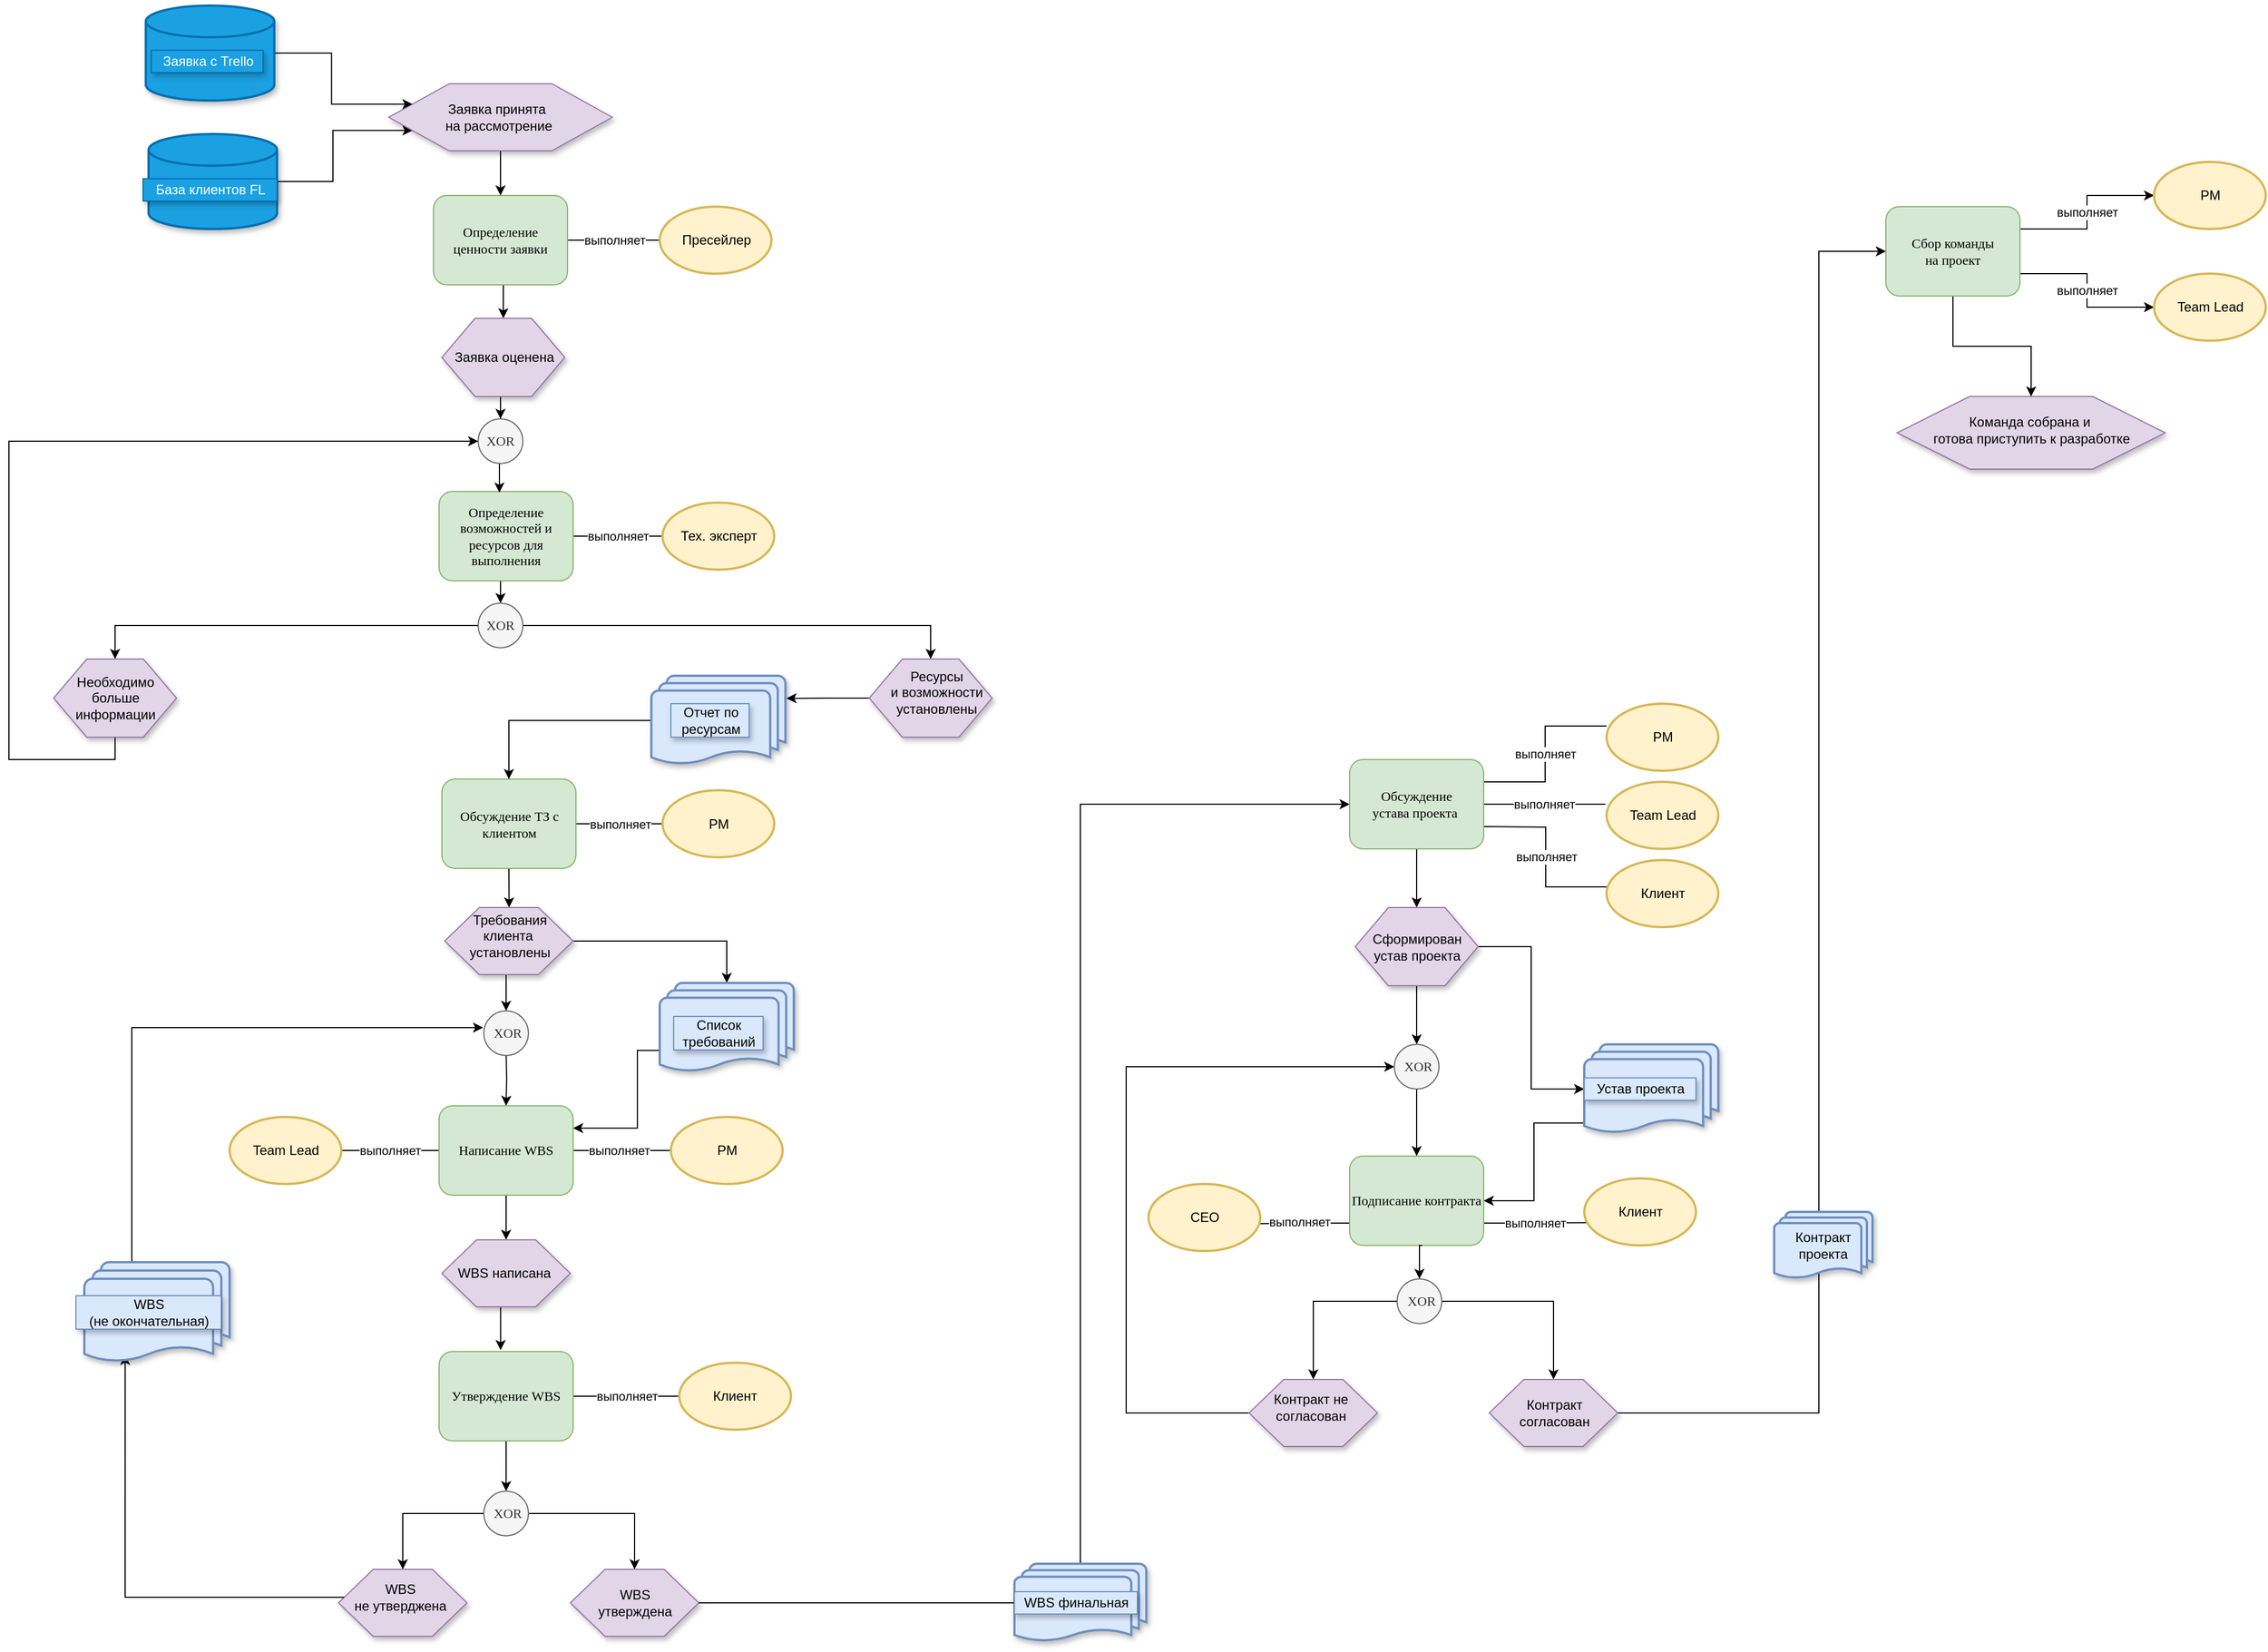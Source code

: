 <mxfile version="15.5.8" type="github">
  <diagram name="Page-1" id="8ce9d11a-91a2-4d17-14d8-a56ed91bf033">
    <mxGraphModel dx="2792" dy="1228" grid="1" gridSize="10" guides="1" tooltips="1" connect="1" arrows="1" fold="1" page="1" pageScale="1" pageWidth="900" pageHeight="1600" background="none" math="0" shadow="0">
      <root>
        <mxCell id="0" />
        <mxCell id="1" parent="0" />
        <mxCell id="XL9_cZ4qsGIXgxrW0bPy-179" style="edgeStyle=orthogonalEdgeStyle;rounded=0;orthogonalLoop=1;jettySize=auto;html=1;entryX=0;entryY=0.75;entryDx=0;entryDy=0;endArrow=classic;endFill=1;" parent="1" source="XL9_cZ4qsGIXgxrW0bPy-8" target="XL9_cZ4qsGIXgxrW0bPy-146" edge="1">
          <mxGeometry relative="1" as="geometry" />
        </mxCell>
        <mxCell id="XL9_cZ4qsGIXgxrW0bPy-8" value="" style="strokeWidth=2;html=1;shape=mxgraph.flowchart.database;whiteSpace=wrap;shadow=1;fillColor=#1ba1e2;fontColor=#ffffff;strokeColor=#006EAF;" parent="1" vertex="1">
          <mxGeometry x="35" y="185" width="115" height="85" as="geometry" />
        </mxCell>
        <mxCell id="XL9_cZ4qsGIXgxrW0bPy-9" value="База клиентов FL" style="text;html=1;resizable=0;autosize=1;align=center;verticalAlign=middle;points=[];fillColor=#1ba1e2;strokeColor=#006EAF;rounded=0;shadow=1;fontColor=#ffffff;" parent="1" vertex="1">
          <mxGeometry x="30" y="225" width="120" height="20" as="geometry" />
        </mxCell>
        <mxCell id="XL9_cZ4qsGIXgxrW0bPy-175" style="edgeStyle=orthogonalEdgeStyle;rounded=0;orthogonalLoop=1;jettySize=auto;html=1;exitX=0.5;exitY=1;exitDx=0;exitDy=0;entryX=0;entryY=0.5;entryDx=0;entryDy=0;endArrow=classic;endFill=1;" parent="1" source="XL9_cZ4qsGIXgxrW0bPy-18" target="XL9_cZ4qsGIXgxrW0bPy-144" edge="1">
          <mxGeometry relative="1" as="geometry">
            <Array as="points">
              <mxPoint x="5" y="745" />
              <mxPoint x="-90" y="745" />
              <mxPoint x="-90" y="460" />
            </Array>
          </mxGeometry>
        </mxCell>
        <mxCell id="XL9_cZ4qsGIXgxrW0bPy-18" value="" style="verticalLabelPosition=bottom;verticalAlign=top;html=1;shape=hexagon;perimeter=hexagonPerimeter2;arcSize=6;size=0.27;shadow=1;fillColor=#e1d5e7;strokeColor=#9673a6;" parent="1" vertex="1">
          <mxGeometry x="-50" y="655" width="110" height="70" as="geometry" />
        </mxCell>
        <mxCell id="XL9_cZ4qsGIXgxrW0bPy-20" value="Необходимо&lt;br&gt;больше&lt;br&gt;информации" style="text;html=1;resizable=0;autosize=1;align=center;verticalAlign=middle;points=[];fillColor=none;strokeColor=none;rounded=0;shadow=1;" parent="1" vertex="1">
          <mxGeometry x="-40" y="665" width="90" height="50" as="geometry" />
        </mxCell>
        <mxCell id="XL9_cZ4qsGIXgxrW0bPy-118" style="edgeStyle=orthogonalEdgeStyle;rounded=0;orthogonalLoop=1;jettySize=auto;html=1;exitX=1;exitY=0.5;exitDx=0;exitDy=0;entryX=0;entryY=0.5;entryDx=0;entryDy=0;entryPerimeter=0;endArrow=none;endFill=0;" parent="1" source="XL9_cZ4qsGIXgxrW0bPy-21" target="XL9_cZ4qsGIXgxrW0bPy-116" edge="1">
          <mxGeometry relative="1" as="geometry" />
        </mxCell>
        <mxCell id="XL9_cZ4qsGIXgxrW0bPy-119" value="выполняет" style="edgeLabel;html=1;align=center;verticalAlign=middle;resizable=0;points=[];" parent="XL9_cZ4qsGIXgxrW0bPy-118" vertex="1" connectable="0">
          <mxGeometry x="-0.275" y="-1" relative="1" as="geometry">
            <mxPoint x="11" y="-1" as="offset" />
          </mxGeometry>
        </mxCell>
        <mxCell id="XL9_cZ4qsGIXgxrW0bPy-170" style="edgeStyle=orthogonalEdgeStyle;rounded=0;orthogonalLoop=1;jettySize=auto;html=1;exitX=0.5;exitY=1;exitDx=0;exitDy=0;entryX=0.5;entryY=0;entryDx=0;entryDy=0;endArrow=classic;endFill=1;" parent="1" source="XL9_cZ4qsGIXgxrW0bPy-21" target="XL9_cZ4qsGIXgxrW0bPy-169" edge="1">
          <mxGeometry relative="1" as="geometry" />
        </mxCell>
        <mxCell id="XL9_cZ4qsGIXgxrW0bPy-21" value="Определение&lt;br&gt;возможностей и ресурсов для выполнения" style="rounded=1;whiteSpace=wrap;html=1;shadow=0;labelBackgroundColor=none;strokeWidth=1;fontFamily=Verdana;fontSize=12;align=center;fillColor=#d5e8d4;strokeColor=#82b366;" parent="1" vertex="1">
          <mxGeometry x="295" y="505" width="120" height="80" as="geometry" />
        </mxCell>
        <mxCell id="XL9_cZ4qsGIXgxrW0bPy-182" style="edgeStyle=orthogonalEdgeStyle;rounded=0;orthogonalLoop=1;jettySize=auto;html=1;exitX=0;exitY=0.5;exitDx=0;exitDy=0;entryX=1.008;entryY=0.253;entryDx=0;entryDy=0;entryPerimeter=0;endArrow=classic;endFill=1;" parent="1" source="XL9_cZ4qsGIXgxrW0bPy-32" target="XL9_cZ4qsGIXgxrW0bPy-176" edge="1">
          <mxGeometry relative="1" as="geometry" />
        </mxCell>
        <mxCell id="XL9_cZ4qsGIXgxrW0bPy-32" value="" style="verticalLabelPosition=bottom;verticalAlign=top;html=1;shape=hexagon;perimeter=hexagonPerimeter2;arcSize=6;size=0.27;shadow=1;fillColor=#e1d5e7;strokeColor=#9673a6;" parent="1" vertex="1">
          <mxGeometry x="680" y="655" width="110" height="70" as="geometry" />
        </mxCell>
        <mxCell id="XL9_cZ4qsGIXgxrW0bPy-34" value="Ресурсы&lt;br&gt;и возможности&lt;br&gt;установлены" style="text;html=1;resizable=0;autosize=1;align=center;verticalAlign=middle;points=[];fillColor=none;strokeColor=none;rounded=0;shadow=1;" parent="1" vertex="1">
          <mxGeometry x="690" y="660" width="100" height="50" as="geometry" />
        </mxCell>
        <mxCell id="XL9_cZ4qsGIXgxrW0bPy-46" value="выполняет" style="edgeStyle=orthogonalEdgeStyle;rounded=0;orthogonalLoop=1;jettySize=auto;html=1;endArrow=none;endFill=0;" parent="1" source="XL9_cZ4qsGIXgxrW0bPy-38" target="XL9_cZ4qsGIXgxrW0bPy-44" edge="1">
          <mxGeometry relative="1" as="geometry" />
        </mxCell>
        <mxCell id="XL9_cZ4qsGIXgxrW0bPy-159" style="edgeStyle=orthogonalEdgeStyle;rounded=0;orthogonalLoop=1;jettySize=auto;html=1;exitX=0.5;exitY=1;exitDx=0;exitDy=0;entryX=0.502;entryY=0;entryDx=0;entryDy=0;entryPerimeter=0;endArrow=classic;endFill=1;" parent="1" source="XL9_cZ4qsGIXgxrW0bPy-38" target="XL9_cZ4qsGIXgxrW0bPy-42" edge="1">
          <mxGeometry relative="1" as="geometry" />
        </mxCell>
        <mxCell id="XL9_cZ4qsGIXgxrW0bPy-38" value="Обсуждение ТЗ с&lt;br&gt;клиентом" style="rounded=1;whiteSpace=wrap;html=1;shadow=0;labelBackgroundColor=none;strokeWidth=1;fontFamily=Verdana;fontSize=12;align=center;fillColor=#d5e8d4;strokeColor=#82b366;" parent="1" vertex="1">
          <mxGeometry x="297.5" y="762.5" width="120" height="80" as="geometry" />
        </mxCell>
        <mxCell id="XL9_cZ4qsGIXgxrW0bPy-48" style="edgeStyle=orthogonalEdgeStyle;rounded=0;orthogonalLoop=1;jettySize=auto;html=1;exitX=0.5;exitY=1;exitDx=0;exitDy=0;entryX=0.5;entryY=0;entryDx=0;entryDy=0;endArrow=classic;endFill=1;" parent="1" target="XL9_cZ4qsGIXgxrW0bPy-47" edge="1">
          <mxGeometry relative="1" as="geometry">
            <mxPoint x="355" y="1005" as="sourcePoint" />
          </mxGeometry>
        </mxCell>
        <mxCell id="XL9_cZ4qsGIXgxrW0bPy-185" style="edgeStyle=orthogonalEdgeStyle;rounded=0;orthogonalLoop=1;jettySize=auto;html=1;exitX=1;exitY=0.5;exitDx=0;exitDy=0;entryX=0.5;entryY=0;entryDx=0;entryDy=0;entryPerimeter=0;endArrow=classic;endFill=1;" parent="1" source="XL9_cZ4qsGIXgxrW0bPy-41" target="XL9_cZ4qsGIXgxrW0bPy-85" edge="1">
          <mxGeometry relative="1" as="geometry" />
        </mxCell>
        <mxCell id="XL9_cZ4qsGIXgxrW0bPy-186" style="edgeStyle=orthogonalEdgeStyle;rounded=0;orthogonalLoop=1;jettySize=auto;html=1;exitX=0.5;exitY=1;exitDx=0;exitDy=0;entryX=0.5;entryY=0;entryDx=0;entryDy=0;endArrow=classic;endFill=1;" parent="1" source="XL9_cZ4qsGIXgxrW0bPy-41" target="XL9_cZ4qsGIXgxrW0bPy-181" edge="1">
          <mxGeometry relative="1" as="geometry" />
        </mxCell>
        <mxCell id="XL9_cZ4qsGIXgxrW0bPy-41" value="" style="verticalLabelPosition=bottom;verticalAlign=top;html=1;shape=hexagon;perimeter=hexagonPerimeter2;arcSize=6;size=0.27;shadow=1;fillColor=#e1d5e7;strokeColor=#9673a6;" parent="1" vertex="1">
          <mxGeometry x="300" y="877.5" width="115" height="60" as="geometry" />
        </mxCell>
        <mxCell id="XL9_cZ4qsGIXgxrW0bPy-42" value="Требования&lt;br&gt;клиента&amp;nbsp;&lt;br&gt;установлены" style="text;html=1;resizable=0;autosize=1;align=center;verticalAlign=middle;points=[];fillColor=none;strokeColor=none;rounded=0;shadow=1;" parent="1" vertex="1">
          <mxGeometry x="312.5" y="877.5" width="90" height="50" as="geometry" />
        </mxCell>
        <mxCell id="XL9_cZ4qsGIXgxrW0bPy-44" value="" style="strokeWidth=2;html=1;shape=mxgraph.flowchart.start_1;whiteSpace=wrap;fillColor=#fff2cc;strokeColor=#d6b656;" parent="1" vertex="1">
          <mxGeometry x="495" y="772.5" width="100" height="60" as="geometry" />
        </mxCell>
        <mxCell id="XL9_cZ4qsGIXgxrW0bPy-45" value="PM" style="text;html=1;resizable=0;autosize=1;align=center;verticalAlign=middle;points=[];fillColor=none;strokeColor=none;rounded=0;shadow=1;" parent="1" vertex="1">
          <mxGeometry x="530" y="792.5" width="30" height="20" as="geometry" />
        </mxCell>
        <mxCell id="XL9_cZ4qsGIXgxrW0bPy-52" style="edgeStyle=orthogonalEdgeStyle;rounded=0;orthogonalLoop=1;jettySize=auto;html=1;exitX=1;exitY=0.5;exitDx=0;exitDy=0;entryX=0;entryY=0.5;entryDx=0;entryDy=0;entryPerimeter=0;endArrow=none;endFill=0;" parent="1" source="XL9_cZ4qsGIXgxrW0bPy-47" target="XL9_cZ4qsGIXgxrW0bPy-50" edge="1">
          <mxGeometry relative="1" as="geometry" />
        </mxCell>
        <mxCell id="XL9_cZ4qsGIXgxrW0bPy-53" value="выполняет" style="edgeLabel;html=1;align=center;verticalAlign=middle;resizable=0;points=[];" parent="XL9_cZ4qsGIXgxrW0bPy-52" vertex="1" connectable="0">
          <mxGeometry x="-0.065" relative="1" as="geometry">
            <mxPoint as="offset" />
          </mxGeometry>
        </mxCell>
        <mxCell id="XL9_cZ4qsGIXgxrW0bPy-54" value="выполняет" style="edgeStyle=orthogonalEdgeStyle;rounded=0;orthogonalLoop=1;jettySize=auto;html=1;exitX=0;exitY=0.5;exitDx=0;exitDy=0;entryX=1;entryY=0.5;entryDx=0;entryDy=0;entryPerimeter=0;endArrow=none;endFill=0;" parent="1" source="XL9_cZ4qsGIXgxrW0bPy-47" target="XL9_cZ4qsGIXgxrW0bPy-51" edge="1">
          <mxGeometry relative="1" as="geometry" />
        </mxCell>
        <mxCell id="XL9_cZ4qsGIXgxrW0bPy-58" style="edgeStyle=orthogonalEdgeStyle;rounded=0;orthogonalLoop=1;jettySize=auto;html=1;exitX=0.5;exitY=1;exitDx=0;exitDy=0;entryX=0.5;entryY=0;entryDx=0;entryDy=0;endArrow=classic;endFill=1;" parent="1" source="XL9_cZ4qsGIXgxrW0bPy-47" target="XL9_cZ4qsGIXgxrW0bPy-56" edge="1">
          <mxGeometry relative="1" as="geometry" />
        </mxCell>
        <mxCell id="XL9_cZ4qsGIXgxrW0bPy-47" value="Написание WBS" style="rounded=1;whiteSpace=wrap;html=1;shadow=0;labelBackgroundColor=none;strokeWidth=1;fontFamily=Verdana;fontSize=12;align=center;fillColor=#d5e8d4;strokeColor=#82b366;" parent="1" vertex="1">
          <mxGeometry x="295" y="1055" width="120" height="80" as="geometry" />
        </mxCell>
        <mxCell id="XL9_cZ4qsGIXgxrW0bPy-50" value="PM" style="strokeWidth=2;html=1;shape=mxgraph.flowchart.start_1;whiteSpace=wrap;fillColor=#fff2cc;strokeColor=#d6b656;" parent="1" vertex="1">
          <mxGeometry x="502.5" y="1065" width="100" height="60" as="geometry" />
        </mxCell>
        <mxCell id="XL9_cZ4qsGIXgxrW0bPy-51" value="Team Lead" style="strokeWidth=2;html=1;shape=mxgraph.flowchart.start_1;whiteSpace=wrap;fillColor=#fff2cc;strokeColor=#d6b656;" parent="1" vertex="1">
          <mxGeometry x="107.5" y="1065" width="100" height="60" as="geometry" />
        </mxCell>
        <mxCell id="XL9_cZ4qsGIXgxrW0bPy-61" style="edgeStyle=orthogonalEdgeStyle;rounded=0;orthogonalLoop=1;jettySize=auto;html=1;exitX=0.5;exitY=1;exitDx=0;exitDy=0;entryX=0.459;entryY=-0.016;entryDx=0;entryDy=0;entryPerimeter=0;endArrow=classic;endFill=1;" parent="1" target="XL9_cZ4qsGIXgxrW0bPy-60" edge="1">
          <mxGeometry relative="1" as="geometry">
            <mxPoint x="352.5" y="1235" as="sourcePoint" />
          </mxGeometry>
        </mxCell>
        <mxCell id="XL9_cZ4qsGIXgxrW0bPy-56" value="" style="verticalLabelPosition=bottom;verticalAlign=top;html=1;shape=hexagon;perimeter=hexagonPerimeter2;arcSize=6;size=0.27;shadow=1;fillColor=#e1d5e7;strokeColor=#9673a6;" parent="1" vertex="1">
          <mxGeometry x="297.5" y="1175" width="115" height="60" as="geometry" />
        </mxCell>
        <mxCell id="XL9_cZ4qsGIXgxrW0bPy-59" value="WBS написана" style="text;html=1;resizable=0;autosize=1;align=center;verticalAlign=middle;points=[];fillColor=none;strokeColor=none;rounded=0;shadow=1;" parent="1" vertex="1">
          <mxGeometry x="302.5" y="1195" width="100" height="20" as="geometry" />
        </mxCell>
        <mxCell id="XL9_cZ4qsGIXgxrW0bPy-63" style="edgeStyle=orthogonalEdgeStyle;rounded=0;orthogonalLoop=1;jettySize=auto;html=1;exitX=0.5;exitY=1;exitDx=0;exitDy=0;entryX=0.5;entryY=0;entryDx=0;entryDy=0;endArrow=classic;endFill=1;" parent="1" source="XL9_cZ4qsGIXgxrW0bPy-60" target="XL9_cZ4qsGIXgxrW0bPy-62" edge="1">
          <mxGeometry relative="1" as="geometry" />
        </mxCell>
        <mxCell id="XL9_cZ4qsGIXgxrW0bPy-69" value="выполняет" style="edgeStyle=orthogonalEdgeStyle;rounded=0;orthogonalLoop=1;jettySize=auto;html=1;exitX=1;exitY=0.5;exitDx=0;exitDy=0;entryX=0;entryY=0.5;entryDx=0;entryDy=0;entryPerimeter=0;endArrow=none;endFill=0;" parent="1" source="XL9_cZ4qsGIXgxrW0bPy-60" target="XL9_cZ4qsGIXgxrW0bPy-68" edge="1">
          <mxGeometry relative="1" as="geometry" />
        </mxCell>
        <mxCell id="XL9_cZ4qsGIXgxrW0bPy-60" value="Утверждение WBS" style="rounded=1;whiteSpace=wrap;html=1;shadow=0;labelBackgroundColor=none;strokeWidth=1;fontFamily=Verdana;fontSize=12;align=center;fillColor=#d5e8d4;strokeColor=#82b366;" parent="1" vertex="1">
          <mxGeometry x="295" y="1275" width="120" height="80" as="geometry" />
        </mxCell>
        <mxCell id="XL9_cZ4qsGIXgxrW0bPy-70" style="edgeStyle=orthogonalEdgeStyle;rounded=0;orthogonalLoop=1;jettySize=auto;html=1;exitX=0;exitY=0.5;exitDx=0;exitDy=0;entryX=0.5;entryY=0;entryDx=0;entryDy=0;endArrow=classic;endFill=1;" parent="1" source="XL9_cZ4qsGIXgxrW0bPy-62" target="XL9_cZ4qsGIXgxrW0bPy-64" edge="1">
          <mxGeometry relative="1" as="geometry" />
        </mxCell>
        <mxCell id="XL9_cZ4qsGIXgxrW0bPy-74" style="edgeStyle=orthogonalEdgeStyle;rounded=0;orthogonalLoop=1;jettySize=auto;html=1;exitX=1;exitY=0.5;exitDx=0;exitDy=0;entryX=0.5;entryY=0;entryDx=0;entryDy=0;endArrow=classic;endFill=1;" parent="1" source="XL9_cZ4qsGIXgxrW0bPy-62" target="XL9_cZ4qsGIXgxrW0bPy-66" edge="1">
          <mxGeometry relative="1" as="geometry" />
        </mxCell>
        <mxCell id="XL9_cZ4qsGIXgxrW0bPy-62" value="&amp;nbsp;XOR" style="ellipse;whiteSpace=wrap;html=1;rounded=1;shadow=0;labelBackgroundColor=none;strokeWidth=1;fontFamily=Verdana;fontSize=12;align=center;fillColor=#f5f5f5;fontColor=#333333;strokeColor=#666666;" parent="1" vertex="1">
          <mxGeometry x="335" y="1400" width="40" height="40" as="geometry" />
        </mxCell>
        <mxCell id="XL9_cZ4qsGIXgxrW0bPy-64" value="" style="verticalLabelPosition=bottom;verticalAlign=top;html=1;shape=hexagon;perimeter=hexagonPerimeter2;arcSize=6;size=0.27;shadow=1;fillColor=#e1d5e7;strokeColor=#9673a6;" parent="1" vertex="1">
          <mxGeometry x="205" y="1470" width="115" height="60" as="geometry" />
        </mxCell>
        <mxCell id="XL9_cZ4qsGIXgxrW0bPy-187" style="edgeStyle=orthogonalEdgeStyle;rounded=0;orthogonalLoop=1;jettySize=auto;html=1;entryX=0.281;entryY=0.922;entryDx=0;entryDy=0;entryPerimeter=0;endArrow=classic;endFill=1;" parent="1" source="XL9_cZ4qsGIXgxrW0bPy-65" target="XL9_cZ4qsGIXgxrW0bPy-82" edge="1">
          <mxGeometry relative="1" as="geometry" />
        </mxCell>
        <mxCell id="XL9_cZ4qsGIXgxrW0bPy-65" value="WBS &lt;br&gt;не утверджена" style="text;html=1;resizable=0;autosize=1;align=center;verticalAlign=middle;points=[];fillColor=none;strokeColor=none;rounded=0;shadow=1;" parent="1" vertex="1">
          <mxGeometry x="210" y="1480" width="100" height="30" as="geometry" />
        </mxCell>
        <mxCell id="XL9_cZ4qsGIXgxrW0bPy-66" value="" style="verticalLabelPosition=bottom;verticalAlign=top;html=1;shape=hexagon;perimeter=hexagonPerimeter2;arcSize=6;size=0.27;shadow=1;fillColor=#e1d5e7;strokeColor=#9673a6;" parent="1" vertex="1">
          <mxGeometry x="412.5" y="1470" width="115" height="60" as="geometry" />
        </mxCell>
        <mxCell id="XL9_cZ4qsGIXgxrW0bPy-67" value="WBS &lt;br&gt;утверждена" style="text;html=1;resizable=0;autosize=1;align=center;verticalAlign=middle;points=[];fillColor=none;strokeColor=none;rounded=0;shadow=1;" parent="1" vertex="1">
          <mxGeometry x="430" y="1485" width="80" height="30" as="geometry" />
        </mxCell>
        <mxCell id="XL9_cZ4qsGIXgxrW0bPy-68" value="Клиент" style="strokeWidth=2;html=1;shape=mxgraph.flowchart.start_1;whiteSpace=wrap;fillColor=#fff2cc;strokeColor=#d6b656;" parent="1" vertex="1">
          <mxGeometry x="510" y="1285" width="100" height="60" as="geometry" />
        </mxCell>
        <mxCell id="XL9_cZ4qsGIXgxrW0bPy-190" style="edgeStyle=orthogonalEdgeStyle;rounded=0;orthogonalLoop=1;jettySize=auto;html=1;exitX=0.5;exitY=0;exitDx=0;exitDy=0;exitPerimeter=0;entryX=0;entryY=0.5;entryDx=0;entryDy=0;endArrow=classic;endFill=1;" parent="1" source="XL9_cZ4qsGIXgxrW0bPy-79" target="XL9_cZ4qsGIXgxrW0bPy-95" edge="1">
          <mxGeometry relative="1" as="geometry" />
        </mxCell>
        <mxCell id="XL9_cZ4qsGIXgxrW0bPy-79" value="" style="strokeWidth=2;html=1;shape=mxgraph.flowchart.multi-document;whiteSpace=wrap;shadow=1;fillColor=#dae8fc;strokeColor=#6c8ebf;" parent="1" vertex="1">
          <mxGeometry x="810" y="1465" width="118" height="70" as="geometry" />
        </mxCell>
        <mxCell id="XL9_cZ4qsGIXgxrW0bPy-80" value="" style="edgeStyle=orthogonalEdgeStyle;rounded=0;orthogonalLoop=1;jettySize=auto;html=1;exitX=1;exitY=0.5;exitDx=0;exitDy=0;entryX=0;entryY=0.5;entryDx=0;entryDy=0;endArrow=none;endFill=1;" parent="1" source="XL9_cZ4qsGIXgxrW0bPy-66" target="XL9_cZ4qsGIXgxrW0bPy-79" edge="1">
          <mxGeometry relative="1" as="geometry">
            <mxPoint x="530.0" y="1380" as="sourcePoint" />
            <mxPoint x="930" y="730" as="targetPoint" />
          </mxGeometry>
        </mxCell>
        <mxCell id="XL9_cZ4qsGIXgxrW0bPy-81" value="WBS финальная" style="text;html=1;resizable=0;autosize=1;align=center;verticalAlign=middle;points=[];fillColor=#dae8fc;strokeColor=#6c8ebf;rounded=0;shadow=1;" parent="1" vertex="1">
          <mxGeometry x="810" y="1490" width="110" height="20" as="geometry" />
        </mxCell>
        <mxCell id="XL9_cZ4qsGIXgxrW0bPy-188" style="edgeStyle=orthogonalEdgeStyle;rounded=0;orthogonalLoop=1;jettySize=auto;html=1;entryX=-0.015;entryY=0.375;entryDx=0;entryDy=0;entryPerimeter=0;endArrow=classic;endFill=1;" parent="1" source="XL9_cZ4qsGIXgxrW0bPy-82" target="XL9_cZ4qsGIXgxrW0bPy-181" edge="1">
          <mxGeometry relative="1" as="geometry">
            <Array as="points">
              <mxPoint x="20" y="985" />
            </Array>
          </mxGeometry>
        </mxCell>
        <mxCell id="XL9_cZ4qsGIXgxrW0bPy-82" value="" style="strokeWidth=2;html=1;shape=mxgraph.flowchart.multi-document;whiteSpace=wrap;shadow=1;fillColor=#dae8fc;strokeColor=#6c8ebf;" parent="1" vertex="1">
          <mxGeometry x="-22.5" y="1195" width="130" height="90" as="geometry" />
        </mxCell>
        <mxCell id="XL9_cZ4qsGIXgxrW0bPy-83" value="WBS &lt;br&gt;(не окончательная)" style="text;html=1;resizable=0;autosize=1;align=center;verticalAlign=middle;points=[];fillColor=#dae8fc;strokeColor=#6c8ebf;rounded=0;shadow=1;" parent="1" vertex="1">
          <mxGeometry x="-30" y="1225" width="130" height="30" as="geometry" />
        </mxCell>
        <mxCell id="XL9_cZ4qsGIXgxrW0bPy-88" style="edgeStyle=orthogonalEdgeStyle;rounded=0;orthogonalLoop=1;jettySize=auto;html=1;exitX=0.5;exitY=0.88;exitDx=0;exitDy=0;exitPerimeter=0;entryX=1;entryY=0.25;entryDx=0;entryDy=0;endArrow=classic;endFill=1;" parent="1" target="XL9_cZ4qsGIXgxrW0bPy-47" edge="1">
          <mxGeometry relative="1" as="geometry">
            <mxPoint x="552.5" y="1005.4" as="sourcePoint" />
            <Array as="points">
              <mxPoint x="472.5" y="1005" />
              <mxPoint x="472.5" y="1075" />
            </Array>
          </mxGeometry>
        </mxCell>
        <mxCell id="XL9_cZ4qsGIXgxrW0bPy-85" value="" style="strokeWidth=2;html=1;shape=mxgraph.flowchart.multi-document;whiteSpace=wrap;shadow=1;fillColor=#dae8fc;strokeColor=#6c8ebf;" parent="1" vertex="1">
          <mxGeometry x="492.5" y="945" width="120" height="80" as="geometry" />
        </mxCell>
        <mxCell id="XL9_cZ4qsGIXgxrW0bPy-86" value="Список &lt;br&gt;требований" style="text;html=1;resizable=0;autosize=1;align=center;verticalAlign=middle;points=[];fillColor=#dae8fc;strokeColor=#6c8ebf;rounded=0;shadow=1;" parent="1" vertex="1">
          <mxGeometry x="505" y="975" width="80" height="30" as="geometry" />
        </mxCell>
        <mxCell id="XL9_cZ4qsGIXgxrW0bPy-127" value="выполняет" style="edgeStyle=orthogonalEdgeStyle;rounded=0;orthogonalLoop=1;jettySize=auto;html=1;exitX=1;exitY=0.5;exitDx=0;exitDy=0;entryX=-0.01;entryY=0.333;entryDx=0;entryDy=0;entryPerimeter=0;endArrow=none;endFill=0;" parent="1" source="XL9_cZ4qsGIXgxrW0bPy-95" target="XL9_cZ4qsGIXgxrW0bPy-125" edge="1">
          <mxGeometry relative="1" as="geometry" />
        </mxCell>
        <mxCell id="XL9_cZ4qsGIXgxrW0bPy-128" value="выполняет" style="edgeStyle=orthogonalEdgeStyle;rounded=0;orthogonalLoop=1;jettySize=auto;html=1;exitX=1;exitY=0.25;exitDx=0;exitDy=0;entryX=0;entryY=0.333;entryDx=0;entryDy=0;entryPerimeter=0;endArrow=none;endFill=0;" parent="1" source="XL9_cZ4qsGIXgxrW0bPy-95" target="XL9_cZ4qsGIXgxrW0bPy-123" edge="1">
          <mxGeometry relative="1" as="geometry" />
        </mxCell>
        <mxCell id="XL9_cZ4qsGIXgxrW0bPy-129" value="выполняет" style="edgeStyle=orthogonalEdgeStyle;rounded=0;orthogonalLoop=1;jettySize=auto;html=1;entryX=0.01;entryY=0.4;entryDx=0;entryDy=0;entryPerimeter=0;endArrow=none;endFill=0;" parent="1" target="XL9_cZ4qsGIXgxrW0bPy-121" edge="1">
          <mxGeometry relative="1" as="geometry">
            <mxPoint x="1230" y="805" as="sourcePoint" />
          </mxGeometry>
        </mxCell>
        <mxCell id="XL9_cZ4qsGIXgxrW0bPy-200" style="edgeStyle=orthogonalEdgeStyle;rounded=0;orthogonalLoop=1;jettySize=auto;html=1;exitX=0.5;exitY=1;exitDx=0;exitDy=0;entryX=0.5;entryY=0;entryDx=0;entryDy=0;endArrow=classic;endFill=1;" parent="1" source="XL9_cZ4qsGIXgxrW0bPy-95" target="XL9_cZ4qsGIXgxrW0bPy-96" edge="1">
          <mxGeometry relative="1" as="geometry" />
        </mxCell>
        <mxCell id="XL9_cZ4qsGIXgxrW0bPy-95" value="Обсуждение&lt;br&gt;устава проекта&amp;nbsp;" style="rounded=1;whiteSpace=wrap;html=1;shadow=0;labelBackgroundColor=none;strokeWidth=1;fontFamily=Verdana;fontSize=12;align=center;fillColor=#d5e8d4;strokeColor=#82b366;" parent="1" vertex="1">
          <mxGeometry x="1110" y="745" width="120" height="80" as="geometry" />
        </mxCell>
        <mxCell id="XL9_cZ4qsGIXgxrW0bPy-100" style="edgeStyle=orthogonalEdgeStyle;rounded=0;orthogonalLoop=1;jettySize=auto;html=1;exitX=1;exitY=0.5;exitDx=0;exitDy=0;entryX=0;entryY=0.5;entryDx=0;entryDy=0;entryPerimeter=0;endArrow=classic;endFill=1;" parent="1" source="XL9_cZ4qsGIXgxrW0bPy-96" target="XL9_cZ4qsGIXgxrW0bPy-98" edge="1">
          <mxGeometry relative="1" as="geometry" />
        </mxCell>
        <mxCell id="XL9_cZ4qsGIXgxrW0bPy-201" style="edgeStyle=orthogonalEdgeStyle;rounded=0;orthogonalLoop=1;jettySize=auto;html=1;exitX=0.5;exitY=1;exitDx=0;exitDy=0;entryX=0.5;entryY=0;entryDx=0;entryDy=0;endArrow=classic;endFill=1;" parent="1" source="XL9_cZ4qsGIXgxrW0bPy-96" target="XL9_cZ4qsGIXgxrW0bPy-197" edge="1">
          <mxGeometry relative="1" as="geometry" />
        </mxCell>
        <mxCell id="XL9_cZ4qsGIXgxrW0bPy-96" value="" style="verticalLabelPosition=bottom;verticalAlign=top;html=1;shape=hexagon;perimeter=hexagonPerimeter2;arcSize=6;size=0.27;shadow=1;fillColor=#e1d5e7;strokeColor=#9673a6;" parent="1" vertex="1">
          <mxGeometry x="1115" y="877.5" width="110" height="70" as="geometry" />
        </mxCell>
        <mxCell id="XL9_cZ4qsGIXgxrW0bPy-97" value="Сформирован&lt;br&gt;устав проекта" style="text;html=1;resizable=0;autosize=1;align=center;verticalAlign=middle;points=[];fillColor=none;strokeColor=none;rounded=0;shadow=1;" parent="1" vertex="1">
          <mxGeometry x="1120" y="897.5" width="100" height="30" as="geometry" />
        </mxCell>
        <mxCell id="XL9_cZ4qsGIXgxrW0bPy-105" style="edgeStyle=orthogonalEdgeStyle;rounded=0;orthogonalLoop=1;jettySize=auto;html=1;exitX=0.5;exitY=0.88;exitDx=0;exitDy=0;exitPerimeter=0;entryX=1;entryY=0.5;entryDx=0;entryDy=0;endArrow=classic;endFill=1;" parent="1" source="XL9_cZ4qsGIXgxrW0bPy-98" target="XL9_cZ4qsGIXgxrW0bPy-101" edge="1">
          <mxGeometry relative="1" as="geometry" />
        </mxCell>
        <mxCell id="XL9_cZ4qsGIXgxrW0bPy-98" value="" style="strokeWidth=2;html=1;shape=mxgraph.flowchart.multi-document;whiteSpace=wrap;shadow=1;fillColor=#dae8fc;strokeColor=#6c8ebf;" parent="1" vertex="1">
          <mxGeometry x="1320" y="1000" width="120" height="80" as="geometry" />
        </mxCell>
        <mxCell id="XL9_cZ4qsGIXgxrW0bPy-99" value="Устав проекта" style="text;html=1;resizable=0;autosize=1;align=center;verticalAlign=middle;points=[];fillColor=#dae8fc;strokeColor=#6c8ebf;rounded=0;shadow=1;" parent="1" vertex="1">
          <mxGeometry x="1320" y="1030" width="100" height="20" as="geometry" />
        </mxCell>
        <mxCell id="XL9_cZ4qsGIXgxrW0bPy-207" style="edgeStyle=orthogonalEdgeStyle;rounded=0;orthogonalLoop=1;jettySize=auto;html=1;exitX=0;exitY=0.75;exitDx=0;exitDy=0;entryX=1;entryY=0.592;entryDx=0;entryDy=0;entryPerimeter=0;endArrow=none;endFill=0;" parent="1" source="XL9_cZ4qsGIXgxrW0bPy-101" target="XL9_cZ4qsGIXgxrW0bPy-204" edge="1">
          <mxGeometry relative="1" as="geometry" />
        </mxCell>
        <mxCell id="XL9_cZ4qsGIXgxrW0bPy-208" value="выполняет" style="edgeLabel;html=1;align=center;verticalAlign=middle;resizable=0;points=[];" parent="XL9_cZ4qsGIXgxrW0bPy-207" vertex="1" connectable="0">
          <mxGeometry x="0.149" y="-2" relative="1" as="geometry">
            <mxPoint as="offset" />
          </mxGeometry>
        </mxCell>
        <mxCell id="XL9_cZ4qsGIXgxrW0bPy-209" value="выполняет" style="edgeStyle=orthogonalEdgeStyle;rounded=0;orthogonalLoop=1;jettySize=auto;html=1;exitX=1;exitY=0.75;exitDx=0;exitDy=0;entryX=0.029;entryY=0.66;entryDx=0;entryDy=0;entryPerimeter=0;endArrow=none;endFill=0;" parent="1" source="XL9_cZ4qsGIXgxrW0bPy-101" target="XL9_cZ4qsGIXgxrW0bPy-202" edge="1">
          <mxGeometry relative="1" as="geometry" />
        </mxCell>
        <mxCell id="XL9_cZ4qsGIXgxrW0bPy-101" value="Подписание контракта" style="rounded=1;whiteSpace=wrap;html=1;shadow=0;labelBackgroundColor=none;strokeWidth=1;fontFamily=Verdana;fontSize=12;align=center;fillColor=#d5e8d4;strokeColor=#82b366;" parent="1" vertex="1">
          <mxGeometry x="1110" y="1100" width="120" height="80" as="geometry" />
        </mxCell>
        <mxCell id="XL9_cZ4qsGIXgxrW0bPy-107" style="edgeStyle=orthogonalEdgeStyle;rounded=0;orthogonalLoop=1;jettySize=auto;html=1;exitX=0.5;exitY=1;exitDx=0;exitDy=0;entryX=0.5;entryY=0;entryDx=0;entryDy=0;endArrow=classic;endFill=1;" parent="1" target="XL9_cZ4qsGIXgxrW0bPy-110" edge="1">
          <mxGeometry relative="1" as="geometry">
            <mxPoint x="1175" y="1180" as="sourcePoint" />
          </mxGeometry>
        </mxCell>
        <mxCell id="XL9_cZ4qsGIXgxrW0bPy-108" style="edgeStyle=orthogonalEdgeStyle;rounded=0;orthogonalLoop=1;jettySize=auto;html=1;exitX=0;exitY=0.5;exitDx=0;exitDy=0;entryX=0.5;entryY=0;entryDx=0;entryDy=0;endArrow=classic;endFill=1;" parent="1" source="XL9_cZ4qsGIXgxrW0bPy-110" target="XL9_cZ4qsGIXgxrW0bPy-111" edge="1">
          <mxGeometry relative="1" as="geometry" />
        </mxCell>
        <mxCell id="XL9_cZ4qsGIXgxrW0bPy-109" style="edgeStyle=orthogonalEdgeStyle;rounded=0;orthogonalLoop=1;jettySize=auto;html=1;exitX=1;exitY=0.5;exitDx=0;exitDy=0;entryX=0.5;entryY=0;entryDx=0;entryDy=0;endArrow=classic;endFill=1;" parent="1" source="XL9_cZ4qsGIXgxrW0bPy-110" target="XL9_cZ4qsGIXgxrW0bPy-113" edge="1">
          <mxGeometry relative="1" as="geometry" />
        </mxCell>
        <mxCell id="XL9_cZ4qsGIXgxrW0bPy-110" value="&amp;nbsp;XOR" style="ellipse;whiteSpace=wrap;html=1;rounded=1;shadow=0;labelBackgroundColor=none;strokeWidth=1;fontFamily=Verdana;fontSize=12;align=center;fillColor=#f5f5f5;fontColor=#333333;strokeColor=#666666;" parent="1" vertex="1">
          <mxGeometry x="1152.5" y="1210" width="40" height="40" as="geometry" />
        </mxCell>
        <mxCell id="XL9_cZ4qsGIXgxrW0bPy-199" style="edgeStyle=orthogonalEdgeStyle;rounded=0;orthogonalLoop=1;jettySize=auto;html=1;exitX=0;exitY=0.5;exitDx=0;exitDy=0;entryX=0;entryY=0.5;entryDx=0;entryDy=0;endArrow=classic;endFill=1;" parent="1" source="XL9_cZ4qsGIXgxrW0bPy-111" target="XL9_cZ4qsGIXgxrW0bPy-197" edge="1">
          <mxGeometry relative="1" as="geometry">
            <Array as="points">
              <mxPoint x="910" y="1330" />
              <mxPoint x="910" y="1020" />
            </Array>
          </mxGeometry>
        </mxCell>
        <mxCell id="XL9_cZ4qsGIXgxrW0bPy-111" value="" style="verticalLabelPosition=bottom;verticalAlign=top;html=1;shape=hexagon;perimeter=hexagonPerimeter2;arcSize=6;size=0.27;shadow=1;fillColor=#e1d5e7;strokeColor=#9673a6;" parent="1" vertex="1">
          <mxGeometry x="1020" y="1300" width="115" height="60" as="geometry" />
        </mxCell>
        <mxCell id="XL9_cZ4qsGIXgxrW0bPy-112" value="Контракт не&lt;br&gt;согласован" style="text;html=1;resizable=0;autosize=1;align=center;verticalAlign=middle;points=[];fillColor=none;strokeColor=none;rounded=0;shadow=1;" parent="1" vertex="1">
          <mxGeometry x="1030" y="1310" width="90" height="30" as="geometry" />
        </mxCell>
        <mxCell id="XL9_cZ4qsGIXgxrW0bPy-133" style="edgeStyle=orthogonalEdgeStyle;rounded=0;orthogonalLoop=1;jettySize=auto;html=1;exitX=1;exitY=0.5;exitDx=0;exitDy=0;entryX=0;entryY=0.5;entryDx=0;entryDy=0;endArrow=classic;endFill=1;" parent="1" source="XL9_cZ4qsGIXgxrW0bPy-113" target="XL9_cZ4qsGIXgxrW0bPy-132" edge="1">
          <mxGeometry relative="1" as="geometry">
            <Array as="points">
              <mxPoint x="1530" y="1330" />
              <mxPoint x="1530" y="290" />
            </Array>
          </mxGeometry>
        </mxCell>
        <mxCell id="XL9_cZ4qsGIXgxrW0bPy-113" value="" style="verticalLabelPosition=bottom;verticalAlign=top;html=1;shape=hexagon;perimeter=hexagonPerimeter2;arcSize=6;size=0.27;shadow=1;fillColor=#e1d5e7;strokeColor=#9673a6;" parent="1" vertex="1">
          <mxGeometry x="1235" y="1300" width="115" height="60" as="geometry" />
        </mxCell>
        <mxCell id="XL9_cZ4qsGIXgxrW0bPy-114" value="Контракт&lt;br&gt;согласован" style="text;html=1;resizable=0;autosize=1;align=center;verticalAlign=middle;points=[];fillColor=none;strokeColor=none;rounded=0;shadow=1;" parent="1" vertex="1">
          <mxGeometry x="1252.5" y="1315" width="80" height="30" as="geometry" />
        </mxCell>
        <mxCell id="XL9_cZ4qsGIXgxrW0bPy-116" value="" style="strokeWidth=2;html=1;shape=mxgraph.flowchart.start_1;whiteSpace=wrap;fillColor=#fff2cc;strokeColor=#d6b656;" parent="1" vertex="1">
          <mxGeometry x="495" y="515" width="100" height="60" as="geometry" />
        </mxCell>
        <mxCell id="XL9_cZ4qsGIXgxrW0bPy-117" value="Тех. эксперт" style="text;html=1;resizable=0;autosize=1;align=center;verticalAlign=middle;points=[];fillColor=none;strokeColor=none;rounded=0;shadow=1;" parent="1" vertex="1">
          <mxGeometry x="500" y="535" width="90" height="20" as="geometry" />
        </mxCell>
        <mxCell id="XL9_cZ4qsGIXgxrW0bPy-121" value="" style="strokeWidth=2;html=1;shape=mxgraph.flowchart.start_1;whiteSpace=wrap;fillColor=#fff2cc;strokeColor=#d6b656;" parent="1" vertex="1">
          <mxGeometry x="1340" y="835" width="100" height="60" as="geometry" />
        </mxCell>
        <mxCell id="XL9_cZ4qsGIXgxrW0bPy-122" value="Клиент" style="text;html=1;resizable=0;autosize=1;align=center;verticalAlign=middle;points=[];fillColor=none;strokeColor=none;rounded=0;shadow=1;" parent="1" vertex="1">
          <mxGeometry x="1360" y="855" width="60" height="20" as="geometry" />
        </mxCell>
        <mxCell id="XL9_cZ4qsGIXgxrW0bPy-123" value="" style="strokeWidth=2;html=1;shape=mxgraph.flowchart.start_1;whiteSpace=wrap;fillColor=#fff2cc;strokeColor=#d6b656;" parent="1" vertex="1">
          <mxGeometry x="1340" y="695" width="100" height="60" as="geometry" />
        </mxCell>
        <mxCell id="XL9_cZ4qsGIXgxrW0bPy-124" value="PM" style="text;html=1;resizable=0;autosize=1;align=center;verticalAlign=middle;points=[];fillColor=none;strokeColor=none;rounded=0;shadow=1;" parent="1" vertex="1">
          <mxGeometry x="1375" y="715" width="30" height="20" as="geometry" />
        </mxCell>
        <mxCell id="XL9_cZ4qsGIXgxrW0bPy-125" value="" style="strokeWidth=2;html=1;shape=mxgraph.flowchart.start_1;whiteSpace=wrap;fillColor=#fff2cc;strokeColor=#d6b656;" parent="1" vertex="1">
          <mxGeometry x="1340" y="765" width="100" height="60" as="geometry" />
        </mxCell>
        <mxCell id="XL9_cZ4qsGIXgxrW0bPy-126" value="Team Lead" style="text;html=1;resizable=0;autosize=1;align=center;verticalAlign=middle;points=[];fillColor=none;strokeColor=none;rounded=0;shadow=1;" parent="1" vertex="1">
          <mxGeometry x="1355" y="785" width="70" height="20" as="geometry" />
        </mxCell>
        <mxCell id="XL9_cZ4qsGIXgxrW0bPy-130" value="" style="verticalLabelPosition=bottom;verticalAlign=top;html=1;shape=hexagon;perimeter=hexagonPerimeter2;arcSize=6;size=0.27;shadow=1;fillColor=#e1d5e7;strokeColor=#9673a6;" parent="1" vertex="1">
          <mxGeometry x="1600" y="420" width="240" height="65" as="geometry" />
        </mxCell>
        <mxCell id="XL9_cZ4qsGIXgxrW0bPy-131" value="Команда собрана и&amp;nbsp;&lt;br&gt;готова приступить к разработке" style="text;html=1;resizable=0;autosize=1;align=center;verticalAlign=middle;points=[];fillColor=none;strokeColor=none;rounded=0;shadow=1;" parent="1" vertex="1">
          <mxGeometry x="1620" y="435" width="200" height="30" as="geometry" />
        </mxCell>
        <mxCell id="XL9_cZ4qsGIXgxrW0bPy-134" style="edgeStyle=orthogonalEdgeStyle;rounded=0;orthogonalLoop=1;jettySize=auto;html=1;exitX=0.5;exitY=1;exitDx=0;exitDy=0;entryX=0.5;entryY=0;entryDx=0;entryDy=0;endArrow=classic;endFill=1;" parent="1" source="XL9_cZ4qsGIXgxrW0bPy-132" target="XL9_cZ4qsGIXgxrW0bPy-130" edge="1">
          <mxGeometry relative="1" as="geometry" />
        </mxCell>
        <mxCell id="XL9_cZ4qsGIXgxrW0bPy-140" value="выполняет" style="edgeStyle=orthogonalEdgeStyle;rounded=0;orthogonalLoop=1;jettySize=auto;html=1;exitX=1;exitY=0.25;exitDx=0;exitDy=0;entryX=0;entryY=0.5;entryDx=0;entryDy=0;entryPerimeter=0;endArrow=classic;endFill=1;" parent="1" source="XL9_cZ4qsGIXgxrW0bPy-132" target="XL9_cZ4qsGIXgxrW0bPy-136" edge="1">
          <mxGeometry relative="1" as="geometry" />
        </mxCell>
        <mxCell id="XL9_cZ4qsGIXgxrW0bPy-141" value="выполняет" style="edgeStyle=orthogonalEdgeStyle;rounded=0;orthogonalLoop=1;jettySize=auto;html=1;exitX=1;exitY=0.75;exitDx=0;exitDy=0;entryX=0;entryY=0.5;entryDx=0;entryDy=0;entryPerimeter=0;endArrow=classic;endFill=1;" parent="1" source="XL9_cZ4qsGIXgxrW0bPy-132" target="XL9_cZ4qsGIXgxrW0bPy-138" edge="1">
          <mxGeometry relative="1" as="geometry" />
        </mxCell>
        <mxCell id="XL9_cZ4qsGIXgxrW0bPy-132" value="Сбор команды&lt;br&gt;на проект" style="rounded=1;whiteSpace=wrap;html=1;shadow=0;labelBackgroundColor=none;strokeWidth=1;fontFamily=Verdana;fontSize=12;align=center;fillColor=#d5e8d4;strokeColor=#82b366;" parent="1" vertex="1">
          <mxGeometry x="1590" y="250" width="120" height="80" as="geometry" />
        </mxCell>
        <mxCell id="XL9_cZ4qsGIXgxrW0bPy-135" value="Контракт&lt;br&gt;проекта" style="strokeWidth=2;html=1;shape=mxgraph.flowchart.multi-document;whiteSpace=wrap;shadow=1;fillColor=#dae8fc;strokeColor=#6c8ebf;" parent="1" vertex="1">
          <mxGeometry x="1490" y="1150" width="88" height="60" as="geometry" />
        </mxCell>
        <mxCell id="XL9_cZ4qsGIXgxrW0bPy-136" value="" style="strokeWidth=2;html=1;shape=mxgraph.flowchart.start_1;whiteSpace=wrap;fillColor=#fff2cc;strokeColor=#d6b656;" parent="1" vertex="1">
          <mxGeometry x="1830" y="210" width="100" height="60" as="geometry" />
        </mxCell>
        <mxCell id="XL9_cZ4qsGIXgxrW0bPy-137" value="PM" style="text;html=1;resizable=0;autosize=1;align=center;verticalAlign=middle;points=[];fillColor=none;strokeColor=none;rounded=0;shadow=1;" parent="1" vertex="1">
          <mxGeometry x="1865" y="230" width="30" height="20" as="geometry" />
        </mxCell>
        <mxCell id="XL9_cZ4qsGIXgxrW0bPy-138" value="" style="strokeWidth=2;html=1;shape=mxgraph.flowchart.start_1;whiteSpace=wrap;fillColor=#fff2cc;strokeColor=#d6b656;" parent="1" vertex="1">
          <mxGeometry x="1830" y="310" width="100" height="60" as="geometry" />
        </mxCell>
        <mxCell id="XL9_cZ4qsGIXgxrW0bPy-139" value="Team Lead" style="text;html=1;resizable=0;autosize=1;align=center;verticalAlign=middle;points=[];fillColor=none;strokeColor=none;rounded=0;shadow=1;" parent="1" vertex="1">
          <mxGeometry x="1845" y="330" width="70" height="20" as="geometry" />
        </mxCell>
        <mxCell id="XL9_cZ4qsGIXgxrW0bPy-168" style="edgeStyle=orthogonalEdgeStyle;rounded=0;orthogonalLoop=1;jettySize=auto;html=1;exitX=0.5;exitY=1;exitDx=0;exitDy=0;entryX=0.45;entryY=0.013;entryDx=0;entryDy=0;entryPerimeter=0;endArrow=classic;endFill=1;" parent="1" source="XL9_cZ4qsGIXgxrW0bPy-144" target="XL9_cZ4qsGIXgxrW0bPy-21" edge="1">
          <mxGeometry relative="1" as="geometry" />
        </mxCell>
        <mxCell id="XL9_cZ4qsGIXgxrW0bPy-144" value="XOR" style="ellipse;whiteSpace=wrap;html=1;rounded=1;shadow=0;labelBackgroundColor=none;strokeWidth=1;fontFamily=Verdana;fontSize=12;align=center;fillColor=#f5f5f5;fontColor=#333333;strokeColor=#666666;" parent="1" vertex="1">
          <mxGeometry x="330" y="440" width="40" height="40" as="geometry" />
        </mxCell>
        <mxCell id="XL9_cZ4qsGIXgxrW0bPy-165" value="выполняет" style="edgeStyle=orthogonalEdgeStyle;rounded=0;orthogonalLoop=1;jettySize=auto;html=1;exitX=1;exitY=0.5;exitDx=0;exitDy=0;entryX=0;entryY=0.5;entryDx=0;entryDy=0;entryPerimeter=0;endArrow=none;endFill=0;" parent="1" source="XL9_cZ4qsGIXgxrW0bPy-145" target="XL9_cZ4qsGIXgxrW0bPy-163" edge="1">
          <mxGeometry relative="1" as="geometry" />
        </mxCell>
        <mxCell id="XL9_cZ4qsGIXgxrW0bPy-166" style="edgeStyle=orthogonalEdgeStyle;rounded=0;orthogonalLoop=1;jettySize=auto;html=1;exitX=0.5;exitY=1;exitDx=0;exitDy=0;entryX=0.5;entryY=0;entryDx=0;entryDy=0;endArrow=classic;endFill=1;" parent="1" source="XL9_cZ4qsGIXgxrW0bPy-145" target="XL9_cZ4qsGIXgxrW0bPy-160" edge="1">
          <mxGeometry relative="1" as="geometry" />
        </mxCell>
        <mxCell id="XL9_cZ4qsGIXgxrW0bPy-145" value="Определение&lt;br&gt;ценности заявки" style="rounded=1;whiteSpace=wrap;html=1;shadow=0;labelBackgroundColor=none;strokeWidth=1;fontFamily=Verdana;fontSize=12;align=center;fillColor=#d5e8d4;strokeColor=#82b366;" parent="1" vertex="1">
          <mxGeometry x="290" y="240" width="120" height="80" as="geometry" />
        </mxCell>
        <mxCell id="XL9_cZ4qsGIXgxrW0bPy-178" style="edgeStyle=orthogonalEdgeStyle;rounded=0;orthogonalLoop=1;jettySize=auto;html=1;exitX=0.5;exitY=1;exitDx=0;exitDy=0;endArrow=classic;endFill=1;" parent="1" source="XL9_cZ4qsGIXgxrW0bPy-146" edge="1">
          <mxGeometry relative="1" as="geometry">
            <mxPoint x="350" y="240" as="targetPoint" />
          </mxGeometry>
        </mxCell>
        <mxCell id="XL9_cZ4qsGIXgxrW0bPy-146" value="" style="verticalLabelPosition=bottom;verticalAlign=top;html=1;shape=hexagon;perimeter=hexagonPerimeter2;arcSize=6;size=0.27;shadow=1;fillColor=#e1d5e7;strokeColor=#9673a6;" parent="1" vertex="1">
          <mxGeometry x="250" y="140" width="200" height="60" as="geometry" />
        </mxCell>
        <mxCell id="XL9_cZ4qsGIXgxrW0bPy-151" value="Заявка принята&amp;nbsp;&lt;br&gt;на рассмотрение" style="text;html=1;resizable=0;autosize=1;align=center;verticalAlign=middle;points=[];fillColor=none;strokeColor=none;rounded=0;shadow=1;" parent="1" vertex="1">
          <mxGeometry x="292.5" y="155" width="110" height="30" as="geometry" />
        </mxCell>
        <mxCell id="XL9_cZ4qsGIXgxrW0bPy-167" style="edgeStyle=orthogonalEdgeStyle;rounded=0;orthogonalLoop=1;jettySize=auto;html=1;exitX=0.5;exitY=1;exitDx=0;exitDy=0;entryX=0.5;entryY=0;entryDx=0;entryDy=0;endArrow=classic;endFill=1;" parent="1" source="XL9_cZ4qsGIXgxrW0bPy-160" target="XL9_cZ4qsGIXgxrW0bPy-144" edge="1">
          <mxGeometry relative="1" as="geometry" />
        </mxCell>
        <mxCell id="XL9_cZ4qsGIXgxrW0bPy-160" value="" style="verticalLabelPosition=bottom;verticalAlign=top;html=1;shape=hexagon;perimeter=hexagonPerimeter2;arcSize=6;size=0.27;shadow=1;fillColor=#e1d5e7;strokeColor=#9673a6;" parent="1" vertex="1">
          <mxGeometry x="297.5" y="350" width="110" height="70" as="geometry" />
        </mxCell>
        <mxCell id="XL9_cZ4qsGIXgxrW0bPy-161" value="Заявка оценена" style="text;html=1;resizable=0;autosize=1;align=center;verticalAlign=middle;points=[];fillColor=none;strokeColor=none;rounded=0;shadow=1;" parent="1" vertex="1">
          <mxGeometry x="297.5" y="375" width="110" height="20" as="geometry" />
        </mxCell>
        <mxCell id="XL9_cZ4qsGIXgxrW0bPy-163" value="" style="strokeWidth=2;html=1;shape=mxgraph.flowchart.start_1;whiteSpace=wrap;fillColor=#fff2cc;strokeColor=#d6b656;" parent="1" vertex="1">
          <mxGeometry x="492.5" y="250" width="100" height="60" as="geometry" />
        </mxCell>
        <mxCell id="XL9_cZ4qsGIXgxrW0bPy-164" value="Пресейлер" style="text;html=1;resizable=0;autosize=1;align=center;verticalAlign=middle;points=[];fillColor=none;strokeColor=none;rounded=0;shadow=1;" parent="1" vertex="1">
          <mxGeometry x="502.5" y="270" width="80" height="20" as="geometry" />
        </mxCell>
        <mxCell id="XL9_cZ4qsGIXgxrW0bPy-171" style="edgeStyle=orthogonalEdgeStyle;rounded=0;orthogonalLoop=1;jettySize=auto;html=1;exitX=0;exitY=0.5;exitDx=0;exitDy=0;entryX=0.5;entryY=0;entryDx=0;entryDy=0;endArrow=classic;endFill=1;" parent="1" source="XL9_cZ4qsGIXgxrW0bPy-169" target="XL9_cZ4qsGIXgxrW0bPy-18" edge="1">
          <mxGeometry relative="1" as="geometry" />
        </mxCell>
        <mxCell id="XL9_cZ4qsGIXgxrW0bPy-172" style="edgeStyle=orthogonalEdgeStyle;rounded=0;orthogonalLoop=1;jettySize=auto;html=1;exitX=1;exitY=0.5;exitDx=0;exitDy=0;entryX=0.5;entryY=0;entryDx=0;entryDy=0;endArrow=classic;endFill=1;" parent="1" source="XL9_cZ4qsGIXgxrW0bPy-169" target="XL9_cZ4qsGIXgxrW0bPy-32" edge="1">
          <mxGeometry relative="1" as="geometry" />
        </mxCell>
        <mxCell id="XL9_cZ4qsGIXgxrW0bPy-169" value="XOR" style="ellipse;whiteSpace=wrap;html=1;rounded=1;shadow=0;labelBackgroundColor=none;strokeWidth=1;fontFamily=Verdana;fontSize=12;align=center;fillColor=#f5f5f5;fontColor=#333333;strokeColor=#666666;" parent="1" vertex="1">
          <mxGeometry x="330" y="605" width="40" height="40" as="geometry" />
        </mxCell>
        <mxCell id="XL9_cZ4qsGIXgxrW0bPy-183" style="edgeStyle=orthogonalEdgeStyle;rounded=0;orthogonalLoop=1;jettySize=auto;html=1;exitX=0;exitY=0.5;exitDx=0;exitDy=0;exitPerimeter=0;entryX=0.5;entryY=0;entryDx=0;entryDy=0;endArrow=classic;endFill=1;" parent="1" source="XL9_cZ4qsGIXgxrW0bPy-176" target="XL9_cZ4qsGIXgxrW0bPy-38" edge="1">
          <mxGeometry relative="1" as="geometry" />
        </mxCell>
        <mxCell id="XL9_cZ4qsGIXgxrW0bPy-176" value="" style="strokeWidth=2;html=1;shape=mxgraph.flowchart.multi-document;whiteSpace=wrap;shadow=1;fillColor=#dae8fc;strokeColor=#6c8ebf;" parent="1" vertex="1">
          <mxGeometry x="485" y="670" width="120" height="80" as="geometry" />
        </mxCell>
        <mxCell id="XL9_cZ4qsGIXgxrW0bPy-177" value="Отчет по&lt;br&gt;ресурсам" style="text;html=1;resizable=0;autosize=1;align=center;verticalAlign=middle;points=[];fillColor=#dae8fc;strokeColor=#6c8ebf;rounded=0;shadow=1;" parent="1" vertex="1">
          <mxGeometry x="502.5" y="695" width="70" height="30" as="geometry" />
        </mxCell>
        <mxCell id="XL9_cZ4qsGIXgxrW0bPy-181" value="&amp;nbsp;XOR" style="ellipse;whiteSpace=wrap;html=1;rounded=1;shadow=0;labelBackgroundColor=none;strokeWidth=1;fontFamily=Verdana;fontSize=12;align=center;fillColor=#f5f5f5;fontColor=#333333;strokeColor=#666666;" parent="1" vertex="1">
          <mxGeometry x="335" y="970" width="40" height="40" as="geometry" />
        </mxCell>
        <mxCell id="XL9_cZ4qsGIXgxrW0bPy-198" style="edgeStyle=orthogonalEdgeStyle;rounded=0;orthogonalLoop=1;jettySize=auto;html=1;exitX=0.5;exitY=1;exitDx=0;exitDy=0;entryX=0.5;entryY=0;entryDx=0;entryDy=0;endArrow=classic;endFill=1;" parent="1" source="XL9_cZ4qsGIXgxrW0bPy-197" target="XL9_cZ4qsGIXgxrW0bPy-101" edge="1">
          <mxGeometry relative="1" as="geometry" />
        </mxCell>
        <mxCell id="XL9_cZ4qsGIXgxrW0bPy-197" value="&amp;nbsp;XOR" style="ellipse;whiteSpace=wrap;html=1;rounded=1;shadow=0;labelBackgroundColor=none;strokeWidth=1;fontFamily=Verdana;fontSize=12;align=center;fillColor=#f5f5f5;fontColor=#333333;strokeColor=#666666;" parent="1" vertex="1">
          <mxGeometry x="1150" y="1000" width="40" height="40" as="geometry" />
        </mxCell>
        <mxCell id="XL9_cZ4qsGIXgxrW0bPy-202" value="" style="strokeWidth=2;html=1;shape=mxgraph.flowchart.start_1;whiteSpace=wrap;fillColor=#fff2cc;strokeColor=#d6b656;" parent="1" vertex="1">
          <mxGeometry x="1320" y="1120" width="100" height="60" as="geometry" />
        </mxCell>
        <mxCell id="XL9_cZ4qsGIXgxrW0bPy-203" value="Клиент" style="text;html=1;resizable=0;autosize=1;align=center;verticalAlign=middle;points=[];fillColor=none;strokeColor=none;rounded=0;shadow=1;" parent="1" vertex="1">
          <mxGeometry x="1340" y="1140" width="60" height="20" as="geometry" />
        </mxCell>
        <mxCell id="XL9_cZ4qsGIXgxrW0bPy-204" value="" style="strokeWidth=2;html=1;shape=mxgraph.flowchart.start_1;whiteSpace=wrap;fillColor=#fff2cc;strokeColor=#d6b656;" parent="1" vertex="1">
          <mxGeometry x="930" y="1125" width="100" height="60" as="geometry" />
        </mxCell>
        <mxCell id="XL9_cZ4qsGIXgxrW0bPy-205" value="CEO" style="text;html=1;resizable=0;autosize=1;align=center;verticalAlign=middle;points=[];fillColor=none;strokeColor=none;rounded=0;shadow=1;" parent="1" vertex="1">
          <mxGeometry x="960" y="1145" width="40" height="20" as="geometry" />
        </mxCell>
        <mxCell id="DeuOz6p8aRpXxUm82vTc-1" style="edgeStyle=orthogonalEdgeStyle;rounded=0;orthogonalLoop=1;jettySize=auto;html=1;exitX=1;exitY=0.5;exitDx=0;exitDy=0;exitPerimeter=0;entryX=0;entryY=0.25;entryDx=0;entryDy=0;" edge="1" parent="1" source="XL9_cZ4qsGIXgxrW0bPy-211" target="XL9_cZ4qsGIXgxrW0bPy-146">
          <mxGeometry relative="1" as="geometry" />
        </mxCell>
        <mxCell id="XL9_cZ4qsGIXgxrW0bPy-211" value="" style="strokeWidth=2;html=1;shape=mxgraph.flowchart.database;whiteSpace=wrap;shadow=1;fillColor=#1ba1e2;fontColor=#ffffff;strokeColor=#006EAF;" parent="1" vertex="1">
          <mxGeometry x="32.5" y="70" width="115" height="85" as="geometry" />
        </mxCell>
        <mxCell id="XL9_cZ4qsGIXgxrW0bPy-212" value="Заявка с Trello" style="text;html=1;resizable=0;autosize=1;align=center;verticalAlign=middle;points=[];fillColor=#1ba1e2;strokeColor=#006EAF;rounded=0;shadow=1;fontColor=#ffffff;" parent="1" vertex="1">
          <mxGeometry x="37.5" y="110" width="100" height="20" as="geometry" />
        </mxCell>
      </root>
    </mxGraphModel>
  </diagram>
</mxfile>
